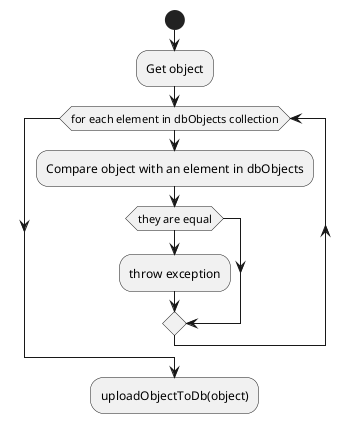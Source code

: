 @startuml
'https://plantuml.com/activity-diagram-beta

start
    :Get object;

    while (for each element in dbObjects collection)
        :Compare object with an element in dbObjects;
        if (they are equal)
            :throw exception;
        endif
    endwhile

    :uploadObjectToDb(object);

@enduml
